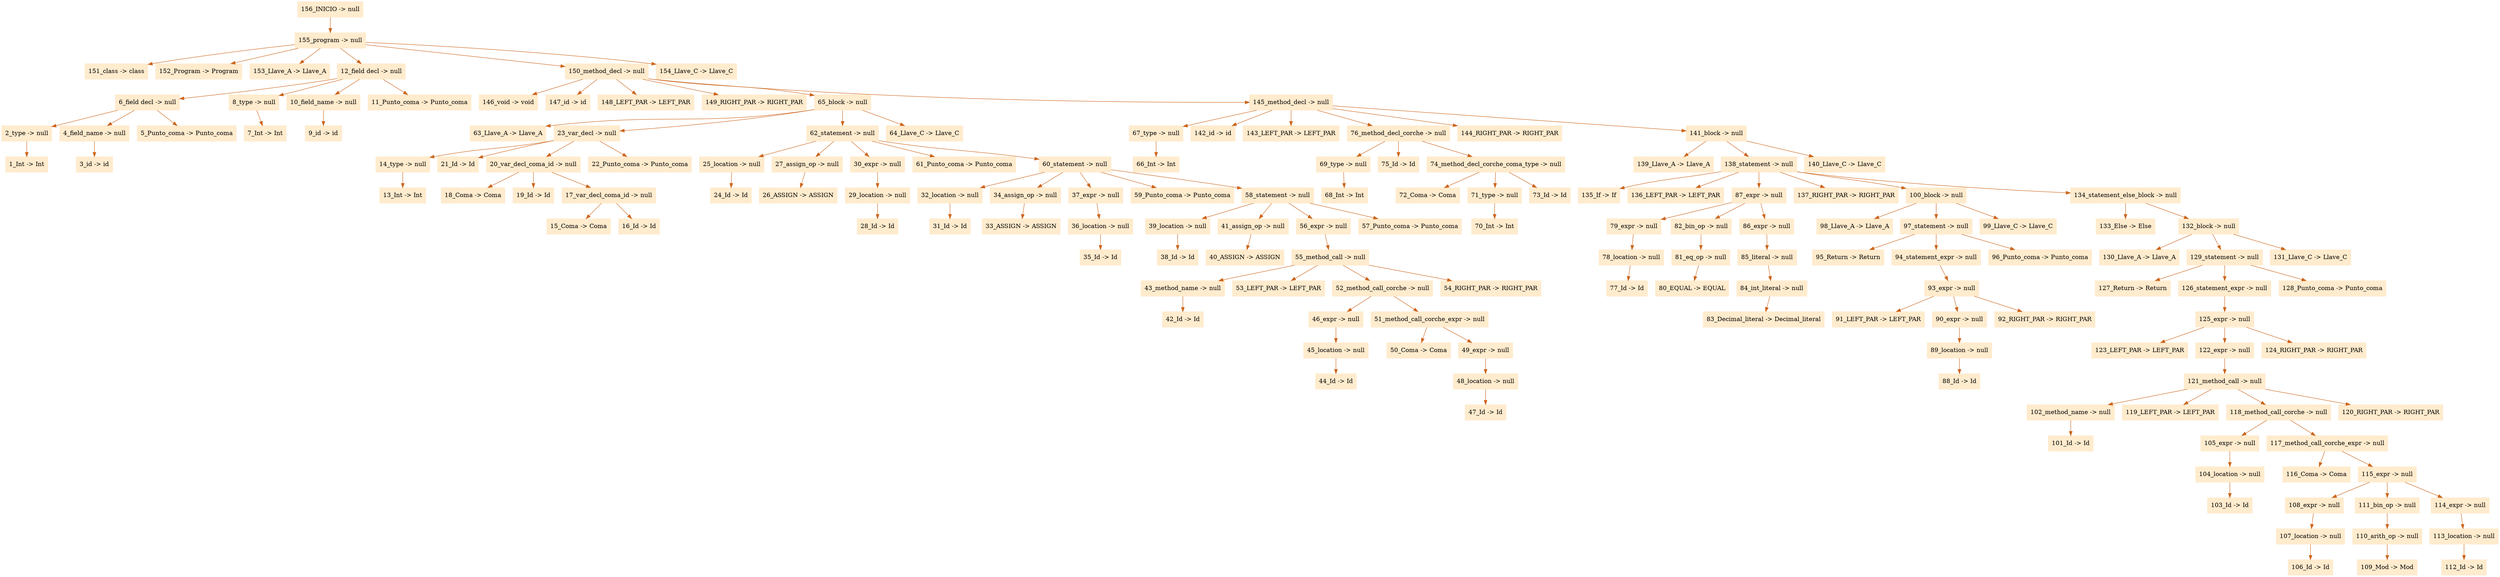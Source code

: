 digraph G {node[shape=box, style=filled, color=blanchedalmond]; edge[color=chocolate3];rankdir=UD 

"156_INICIO -> null"->"155_program -> null"
"155_program -> null"->"151_class -> class"
"155_program -> null"->"152_Program -> Program"
"155_program -> null"->"153_Llave_A -> Llave_A"
"155_program -> null"->"12_field decl -> null"
"12_field decl -> null"->"6_field decl -> null"
"6_field decl -> null"->"2_type -> null"
"2_type -> null"->"1_Int -> Int"
"6_field decl -> null"->"4_field_name -> null"
"4_field_name -> null"->"3_id -> id"
"6_field decl -> null"->"5_Punto_coma -> Punto_coma"
"12_field decl -> null"->"8_type -> null"
"8_type -> null"->"7_Int -> Int"
"12_field decl -> null"->"10_field_name -> null"
"10_field_name -> null"->"9_id -> id"
"12_field decl -> null"->"11_Punto_coma -> Punto_coma"
"155_program -> null"->"150_method_decl -> null"
"150_method_decl -> null"->"146_void -> void"
"150_method_decl -> null"->"147_id -> id"
"150_method_decl -> null"->"148_LEFT_PAR -> LEFT_PAR"
"150_method_decl -> null"->"149_RIGHT_PAR -> RIGHT_PAR"
"150_method_decl -> null"->"65_block -> null"
"65_block -> null"->"63_Llave_A -> Llave_A"
"65_block -> null"->"23_var_decl -> null"
"23_var_decl -> null"->"14_type -> null"
"14_type -> null"->"13_Int -> Int"
"23_var_decl -> null"->"21_Id -> Id"
"23_var_decl -> null"->"20_var_decl_coma_id -> null"
"20_var_decl_coma_id -> null"->"18_Coma -> Coma"
"20_var_decl_coma_id -> null"->"19_Id -> Id"
"20_var_decl_coma_id -> null"->"17_var_decl_coma_id -> null"
"17_var_decl_coma_id -> null"->"15_Coma -> Coma"
"17_var_decl_coma_id -> null"->"16_Id -> Id"
"23_var_decl -> null"->"22_Punto_coma -> Punto_coma"
"65_block -> null"->"62_statement -> null"
"62_statement -> null"->"25_location -> null"
"25_location -> null"->"24_Id -> Id"
"62_statement -> null"->"27_assign_op -> null"
"27_assign_op -> null"->"26_ASSIGN -> ASSIGN"
"62_statement -> null"->"30_expr -> null"
"30_expr -> null"->"29_location -> null"
"29_location -> null"->"28_Id -> Id"
"62_statement -> null"->"61_Punto_coma -> Punto_coma"
"62_statement -> null"->"60_statement -> null"
"60_statement -> null"->"32_location -> null"
"32_location -> null"->"31_Id -> Id"
"60_statement -> null"->"34_assign_op -> null"
"34_assign_op -> null"->"33_ASSIGN -> ASSIGN"
"60_statement -> null"->"37_expr -> null"
"37_expr -> null"->"36_location -> null"
"36_location -> null"->"35_Id -> Id"
"60_statement -> null"->"59_Punto_coma -> Punto_coma"
"60_statement -> null"->"58_statement -> null"
"58_statement -> null"->"39_location -> null"
"39_location -> null"->"38_Id -> Id"
"58_statement -> null"->"41_assign_op -> null"
"41_assign_op -> null"->"40_ASSIGN -> ASSIGN"
"58_statement -> null"->"56_expr -> null"
"56_expr -> null"->"55_method_call -> null"
"55_method_call -> null"->"43_method_name -> null"
"43_method_name -> null"->"42_Id -> Id"
"55_method_call -> null"->"53_LEFT_PAR -> LEFT_PAR"
"55_method_call -> null"->"52_method_call_corche -> null"
"52_method_call_corche -> null"->"46_expr -> null"
"46_expr -> null"->"45_location -> null"
"45_location -> null"->"44_Id -> Id"
"52_method_call_corche -> null"->"51_method_call_corche_expr -> null"
"51_method_call_corche_expr -> null"->"50_Coma -> Coma"
"51_method_call_corche_expr -> null"->"49_expr -> null"
"49_expr -> null"->"48_location -> null"
"48_location -> null"->"47_Id -> Id"
"55_method_call -> null"->"54_RIGHT_PAR -> RIGHT_PAR"
"58_statement -> null"->"57_Punto_coma -> Punto_coma"
"65_block -> null"->"64_Llave_C -> Llave_C"
"150_method_decl -> null"->"145_method_decl -> null"
"145_method_decl -> null"->"67_type -> null"
"67_type -> null"->"66_Int -> Int"
"145_method_decl -> null"->"142_id -> id"
"145_method_decl -> null"->"143_LEFT_PAR -> LEFT_PAR"
"145_method_decl -> null"->"76_method_decl_corche -> null"
"76_method_decl_corche -> null"->"69_type -> null"
"69_type -> null"->"68_Int -> Int"
"76_method_decl_corche -> null"->"75_Id -> Id"
"76_method_decl_corche -> null"->"74_method_decl_corche_coma_type -> null"
"74_method_decl_corche_coma_type -> null"->"72_Coma -> Coma"
"74_method_decl_corche_coma_type -> null"->"71_type -> null"
"71_type -> null"->"70_Int -> Int"
"74_method_decl_corche_coma_type -> null"->"73_Id -> Id"
"145_method_decl -> null"->"144_RIGHT_PAR -> RIGHT_PAR"
"145_method_decl -> null"->"141_block -> null"
"141_block -> null"->"139_Llave_A -> Llave_A"
"141_block -> null"->"138_statement -> null"
"138_statement -> null"->"135_If -> If"
"138_statement -> null"->"136_LEFT_PAR -> LEFT_PAR"
"138_statement -> null"->"87_expr -> null"
"87_expr -> null"->"79_expr -> null"
"79_expr -> null"->"78_location -> null"
"78_location -> null"->"77_Id -> Id"
"87_expr -> null"->"82_bin_op -> null"
"82_bin_op -> null"->"81_eq_op -> null"
"81_eq_op -> null"->"80_EQUAL -> EQUAL"
"87_expr -> null"->"86_expr -> null"
"86_expr -> null"->"85_literal -> null"
"85_literal -> null"->"84_int_literal -> null"
"84_int_literal -> null"->"83_Decimal_literal -> Decimal_literal"
"138_statement -> null"->"137_RIGHT_PAR -> RIGHT_PAR"
"138_statement -> null"->"100_block -> null"
"100_block -> null"->"98_Llave_A -> Llave_A"
"100_block -> null"->"97_statement -> null"
"97_statement -> null"->"95_Return -> Return"
"97_statement -> null"->"94_statement_expr -> null"
"94_statement_expr -> null"->"93_expr -> null"
"93_expr -> null"->"91_LEFT_PAR -> LEFT_PAR"
"93_expr -> null"->"90_expr -> null"
"90_expr -> null"->"89_location -> null"
"89_location -> null"->"88_Id -> Id"
"93_expr -> null"->"92_RIGHT_PAR -> RIGHT_PAR"
"97_statement -> null"->"96_Punto_coma -> Punto_coma"
"100_block -> null"->"99_Llave_C -> Llave_C"
"138_statement -> null"->"134_statement_else_block -> null"
"134_statement_else_block -> null"->"133_Else -> Else"
"134_statement_else_block -> null"->"132_block -> null"
"132_block -> null"->"130_Llave_A -> Llave_A"
"132_block -> null"->"129_statement -> null"
"129_statement -> null"->"127_Return -> Return"
"129_statement -> null"->"126_statement_expr -> null"
"126_statement_expr -> null"->"125_expr -> null"
"125_expr -> null"->"123_LEFT_PAR -> LEFT_PAR"
"125_expr -> null"->"122_expr -> null"
"122_expr -> null"->"121_method_call -> null"
"121_method_call -> null"->"102_method_name -> null"
"102_method_name -> null"->"101_Id -> Id"
"121_method_call -> null"->"119_LEFT_PAR -> LEFT_PAR"
"121_method_call -> null"->"118_method_call_corche -> null"
"118_method_call_corche -> null"->"105_expr -> null"
"105_expr -> null"->"104_location -> null"
"104_location -> null"->"103_Id -> Id"
"118_method_call_corche -> null"->"117_method_call_corche_expr -> null"
"117_method_call_corche_expr -> null"->"116_Coma -> Coma"
"117_method_call_corche_expr -> null"->"115_expr -> null"
"115_expr -> null"->"108_expr -> null"
"108_expr -> null"->"107_location -> null"
"107_location -> null"->"106_Id -> Id"
"115_expr -> null"->"111_bin_op -> null"
"111_bin_op -> null"->"110_arith_op -> null"
"110_arith_op -> null"->"109_Mod -> Mod"
"115_expr -> null"->"114_expr -> null"
"114_expr -> null"->"113_location -> null"
"113_location -> null"->"112_Id -> Id"
"121_method_call -> null"->"120_RIGHT_PAR -> RIGHT_PAR"
"125_expr -> null"->"124_RIGHT_PAR -> RIGHT_PAR"
"129_statement -> null"->"128_Punto_coma -> Punto_coma"
"132_block -> null"->"131_Llave_C -> Llave_C"
"141_block -> null"->"140_Llave_C -> Llave_C"
"155_program -> null"->"154_Llave_C -> Llave_C"


}
